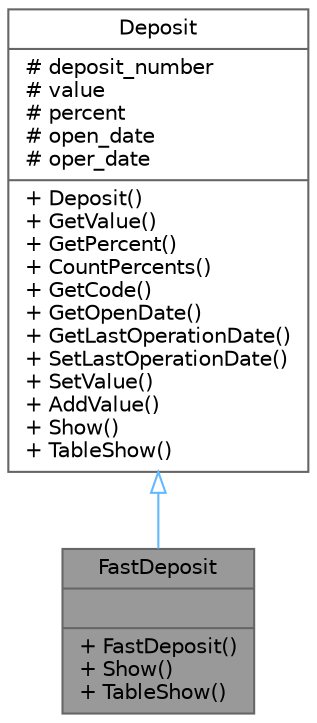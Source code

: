 digraph "FastDeposit"
{
 // LATEX_PDF_SIZE
  bgcolor="transparent";
  edge [fontname=Helvetica,fontsize=10,labelfontname=Helvetica,labelfontsize=10];
  node [fontname=Helvetica,fontsize=10,shape=box,height=0.2,width=0.4];
  Node1 [shape=record,label="{FastDeposit\n||+ FastDeposit()\l+ Show()\l+ TableShow()\l}",height=0.2,width=0.4,color="gray40", fillcolor="grey60", style="filled", fontcolor="black",tooltip=" "];
  Node2 -> Node1 [dir="back",color="steelblue1",style="solid",arrowtail="onormal"];
  Node2 [shape=record,label="{Deposit\n|# deposit_number\l# value\l# percent\l# open_date\l# oper_date\l|+ Deposit()\l+ GetValue()\l+ GetPercent()\l+ CountPercents()\l+ GetCode()\l+ GetOpenDate()\l+ GetLastOperationDate()\l+ SetLastOperationDate()\l+ SetValue()\l+ AddValue()\l+ Show()\l+ TableShow()\l}",height=0.2,width=0.4,color="gray40", fillcolor="white", style="filled",URL="$db/df5/classDeposit.html",tooltip=" "];
}
